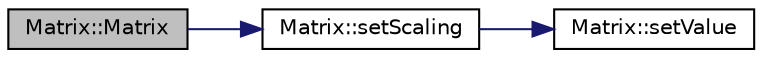 digraph "Matrix::Matrix"
{
  edge [fontname="Helvetica",fontsize="10",labelfontname="Helvetica",labelfontsize="10"];
  node [fontname="Helvetica",fontsize="10",shape=record];
  rankdir="LR";
  Node1 [label="Matrix::Matrix",height=0.2,width=0.4,color="black", fillcolor="grey75", style="filled", fontcolor="black"];
  Node1 -> Node2 [color="midnightblue",fontsize="10",style="solid",fontname="Helvetica"];
  Node2 [label="Matrix::setScaling",height=0.2,width=0.4,color="black", fillcolor="white", style="filled",URL="$class_matrix.html#a169330f1fff3b6c502a1cd8cc4fd5102"];
  Node2 -> Node3 [color="midnightblue",fontsize="10",style="solid",fontname="Helvetica"];
  Node3 [label="Matrix::setValue",height=0.2,width=0.4,color="black", fillcolor="white", style="filled",URL="$class_matrix.html#a6db0d5bffe96f02e3ff3ff899e0c4d8d"];
}
